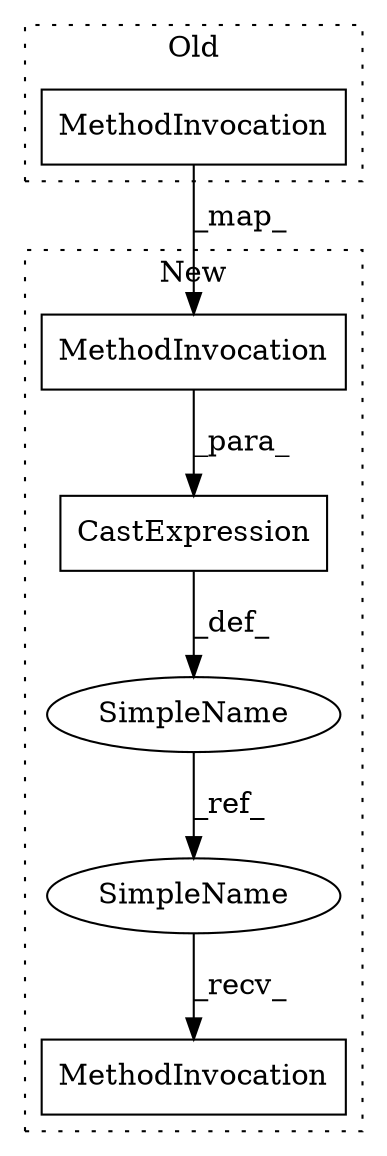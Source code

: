 digraph G {
subgraph cluster0 {
2 [label="MethodInvocation" a="32" s="31088,31099" l="10,1" shape="box"];
label = "Old";
style="dotted";
}
subgraph cluster1 {
1 [label="CastExpression" a="11" s="31616" l="21" shape="box"];
3 [label="MethodInvocation" a="32" s="31665,31676" l="10,1" shape="box"];
4 [label="MethodInvocation" a="32" s="31706" l="25" shape="box"];
5 [label="SimpleName" a="42" s="31599" l="14" shape="ellipse"];
6 [label="SimpleName" a="42" s="31691" l="14" shape="ellipse"];
label = "New";
style="dotted";
}
1 -> 5 [label="_def_"];
2 -> 3 [label="_map_"];
3 -> 1 [label="_para_"];
5 -> 6 [label="_ref_"];
6 -> 4 [label="_recv_"];
}